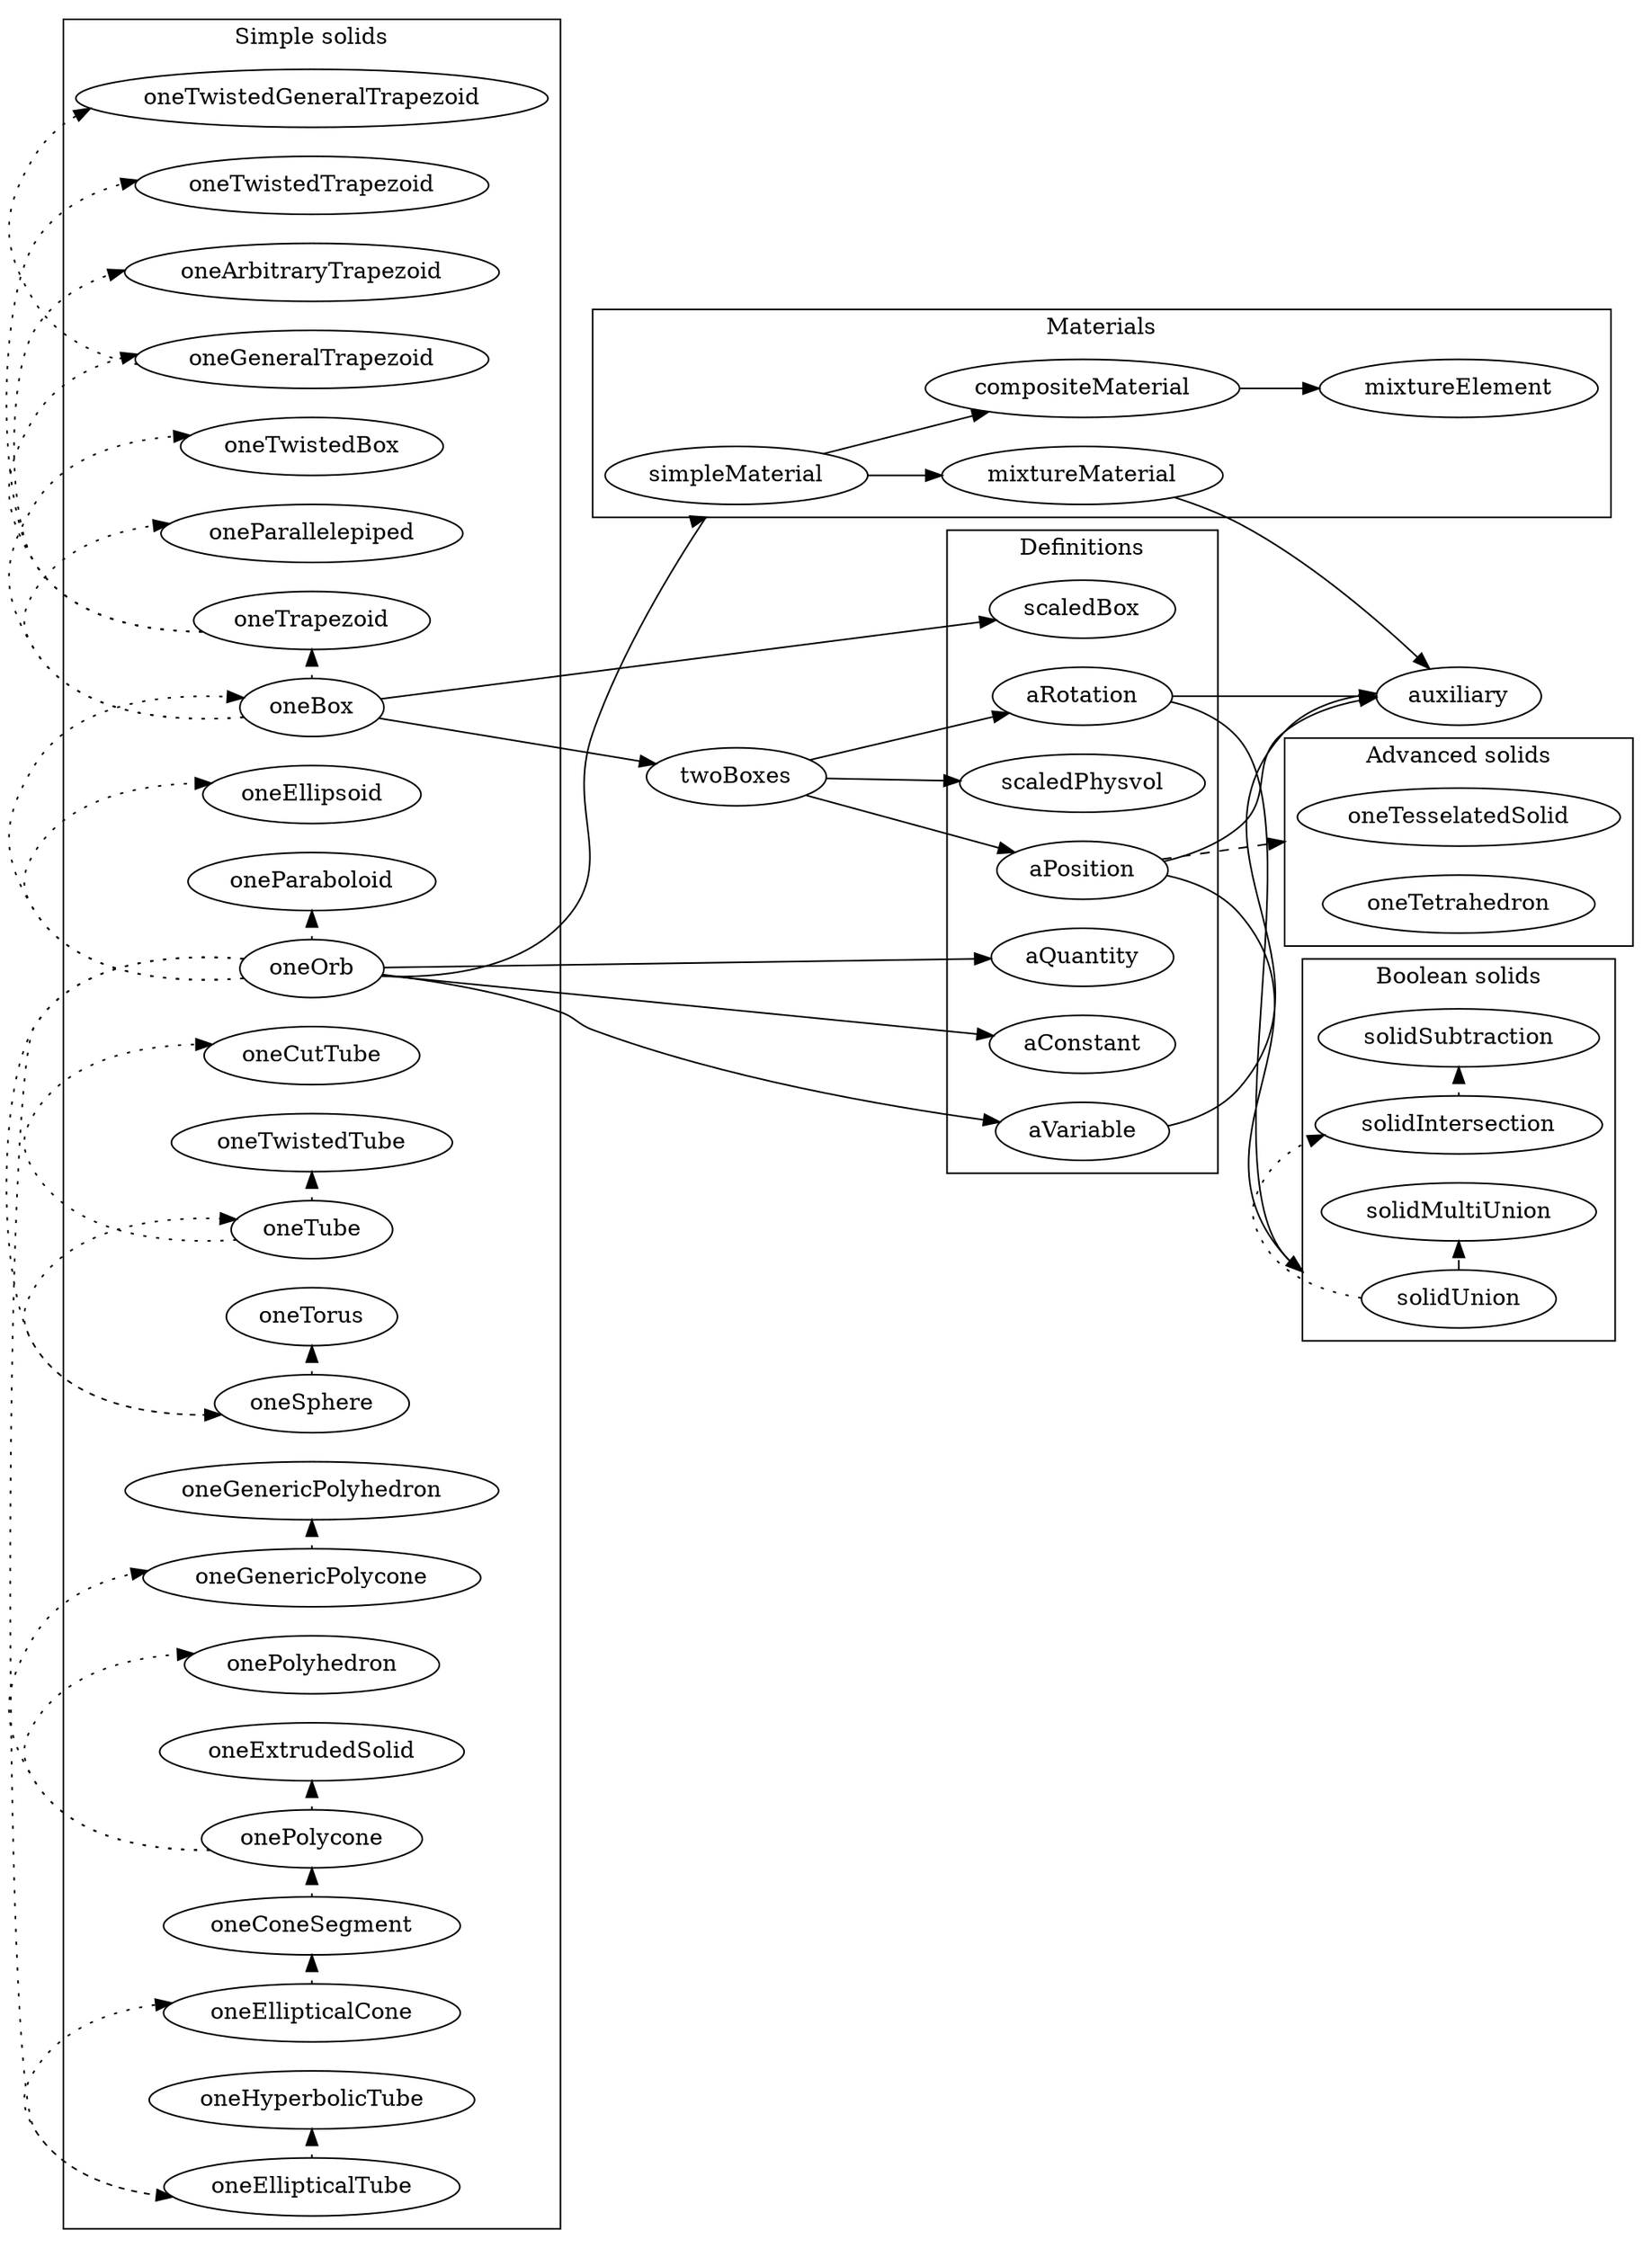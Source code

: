 // \file gdmlFlow.dot
// \brief The testing order and derivation of the test gdml files.
//        If a file is handled correctly, the predecessors should too.
//        Visualize this file with dot.
//        Solid line means dependence, dotted lines mean derivation.
// \authors Author:  Dmitry Savin
// \license Distributed under the Apache license 2.0
// \usage dot -Tsvg -o output/flow.svg gdmls/gdmlFlow.dot 

digraph gdmlFlow {
  compound=true;
  rankdir = "LR";
  splines = true;
  layout = "dot"
  // clusters
  subgraph cluster_defines {
        label="Definitions";
        {rank = same; aConstant; aVariable; aQuantity; aPosition; aRotation; scaledBox; scaledPhysvol}
  }
  subgraph cluster_solids {
      label="Simple solids";
      {rank = same; oneOrb; oneSphere; oneBox; oneTube; oneEllipsoid; oneEllipticalTube; oneEllipticalCone; oneConeSegment; oneParaboloid; oneParallelepiped; onePolycone; oneGenericPolycone; onePolyhedron; oneGenericPolyhedron; oneTorus; oneTrapezoid; oneGeneralTrapezoid; oneHyperbolicTube; oneCutTube; oneTwistedBox; oneTwistedTrapezoid; oneTwistedGeneralTrapezoid; oneTwistedTube; oneExtrudedSolid; oneArbitraryTrapezoid}
  }
  subgraph cluster_advancedsolids {
      label="Advanced solids";
      {rank = same; oneTesselatedSolid; oneTetrahedron}
  }
  subgraph cluster_boolean {
      label="Boolean solids";
      {rank = same; solidUnion; solidIntersection; solidSubtraction; solidMultiUnion}
  }
  subgraph cluster_material {
      label="Materials";
      simpleMaterial; compositeMaterial; mixtureElement; mixtureMaterial
  }

  // edges
  oneOrb -> oneSphere [style = dotted] [constraint = false]
  oneSphere -> oneTube [style = dotted]
  oneTube -> oneCutTube [style = dotted]
  oneTube -> oneTwistedTube [style = dotted]
  oneSphere -> oneTorus [style = dotted]
  oneOrb -> oneBox [style = dotted]
  oneBox -> oneParallelepiped [style = dotted]
  oneBox -> oneTwistedBox [style = dotted]
  oneBox -> oneTrapezoid [style = dotted]
  oneTrapezoid -> oneTwistedTrapezoid [style = dotted]
  oneTrapezoid -> oneArbitraryTrapezoid [style = dotted]
  oneTrapezoid -> oneGeneralTrapezoid [style = dotted]
  oneGeneralTrapezoid-> oneTwistedGeneralTrapezoid [style = dotted]
  oneOrb -> oneEllipsoid [style = dotted]
  oneOrb -> oneParaboloid [style = dotted]
  oneOrb -> oneEllipticalTube [style = dotted] [constraint = false]
  oneEllipticalTube -> oneHyperbolicTube [style = dotted]
  oneEllipticalTube -> oneEllipticalCone [style = dotted]
  oneEllipticalCone -> oneConeSegment [style = dotted]
  oneConeSegment -> onePolycone [style = dotted]
  onePolycone -> oneGenericPolycone [style = dotted]
  oneGenericPolycone -> oneGenericPolyhedron [style = dotted]
  onePolycone -> onePolyhedron [style = dotted]
  onePolycone -> oneExtrudedSolid [style = dotted]
  oneOrb -> simpleMaterial [lhead=cluster_material]
  oneOrb -> aConstant
  oneOrb -> aVariable
  oneOrb -> aQuantity
  simpleMaterial -> compositeMaterial
  compositeMaterial -> mixtureElement
  simpleMaterial -> mixtureMaterial
  mixtureMaterial -> auxiliary
  oneBox -> scaledBox
  oneBox -> twoBoxes
  twoBoxes -> scaledPhysvol
  twoBoxes -> aPosition
  twoBoxes -> aRotation
  aRotation -> auxiliary
  aPosition -> auxiliary
  aPosition -> oneTesselatedSolid [style = dashed] [lhead=cluster_advancedsolids]
  aPosition -> solidUnion [lhead=cluster_boolean]
  aRotation -> solidUnion [lhead=cluster_boolean]
  solidUnion -> solidIntersection [style = dotted]
  solidIntersection -> solidSubtraction [style = dotted]
  solidUnion -> solidMultiUnion [style = dashed]
  aVariable -> auxiliary
}
